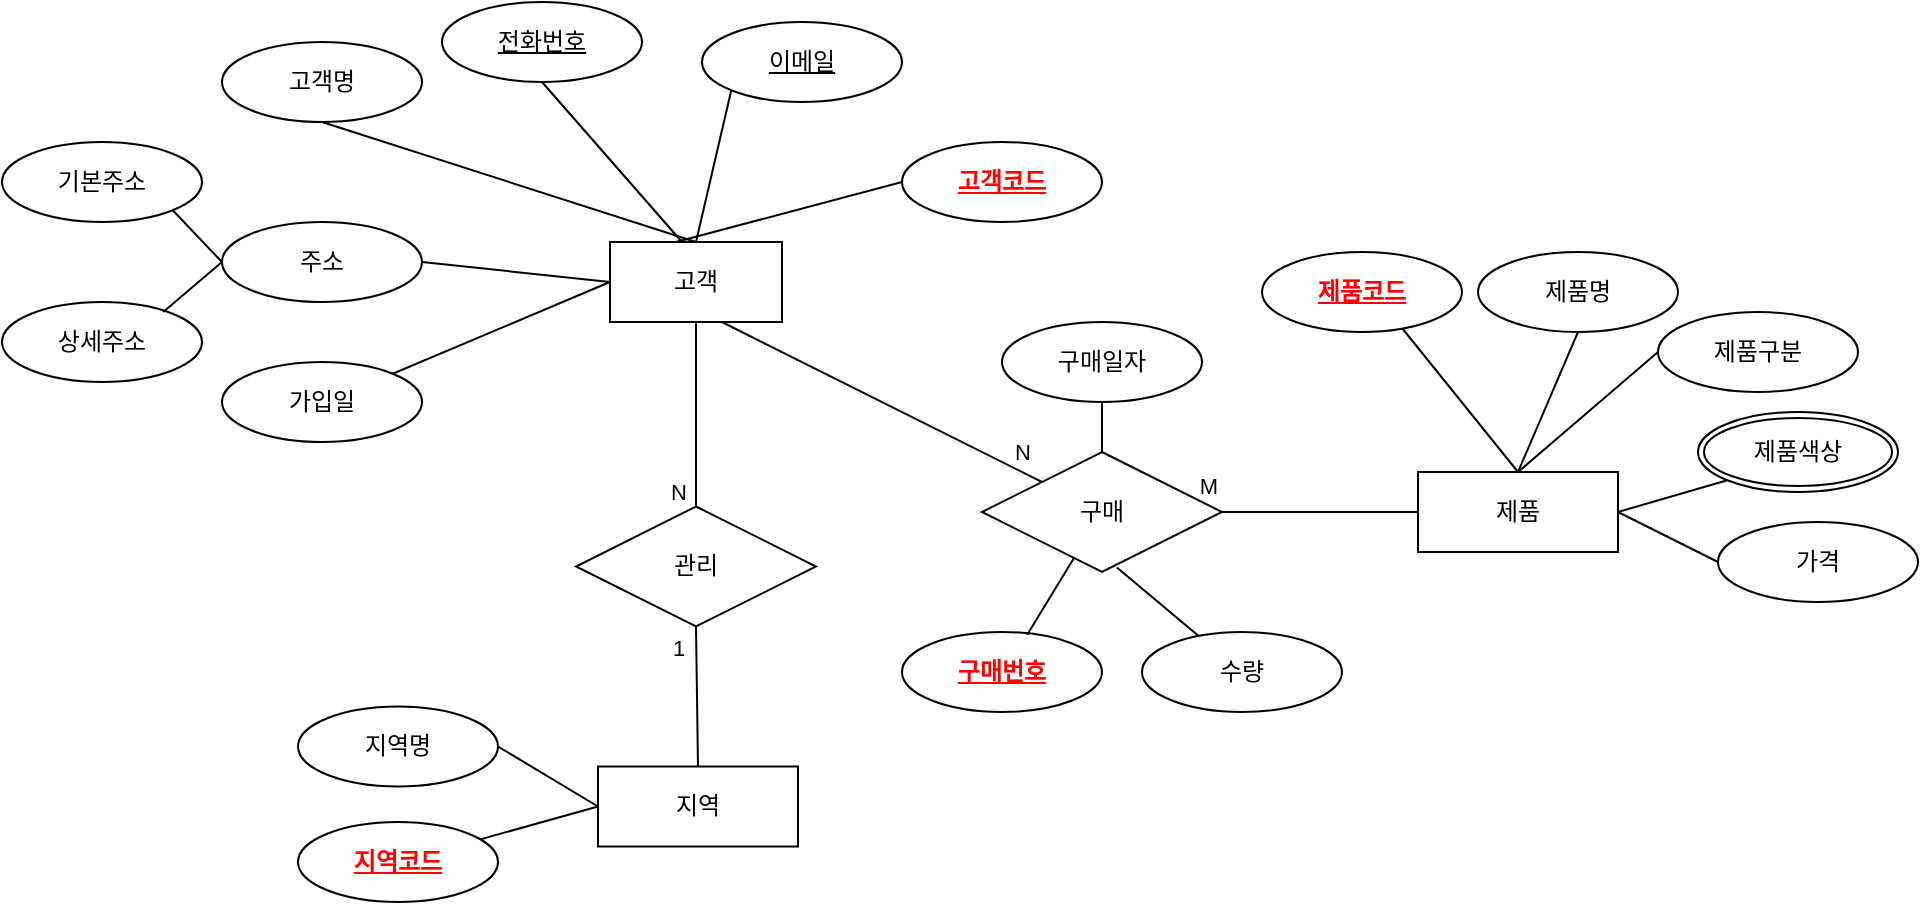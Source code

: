 <mxfile version="24.3.1" type="github" pages="2">
  <diagram name="페이지-1" id="GFS9mQSJCfrbpxKKKmGG">
    <mxGraphModel dx="1434" dy="746" grid="1" gridSize="10" guides="1" tooltips="1" connect="1" arrows="1" fold="1" page="1" pageScale="1" pageWidth="827" pageHeight="1169" math="0" shadow="0">
      <root>
        <mxCell id="0" />
        <mxCell id="1" parent="0" />
        <mxCell id="SVd9iPJFW6OR3zD0qHVr-1" value="고객" style="whiteSpace=wrap;html=1;align=center;" parent="1" vertex="1">
          <mxGeometry x="374" y="320" width="86" height="40" as="geometry" />
        </mxCell>
        <mxCell id="SVd9iPJFW6OR3zD0qHVr-2" value="고객명" style="ellipse;whiteSpace=wrap;html=1;align=center;" parent="1" vertex="1">
          <mxGeometry x="180" y="220" width="100" height="40" as="geometry" />
        </mxCell>
        <mxCell id="SVd9iPJFW6OR3zD0qHVr-3" value="" style="endArrow=none;html=1;rounded=0;entryX=0.5;entryY=0;entryDx=0;entryDy=0;exitX=0.5;exitY=1;exitDx=0;exitDy=0;" parent="1" source="SVd9iPJFW6OR3zD0qHVr-2" target="SVd9iPJFW6OR3zD0qHVr-1" edge="1">
          <mxGeometry relative="1" as="geometry">
            <mxPoint x="330" y="380" as="sourcePoint" />
            <mxPoint x="490" y="380" as="targetPoint" />
          </mxGeometry>
        </mxCell>
        <mxCell id="SVd9iPJFW6OR3zD0qHVr-4" value="전화번호" style="ellipse;whiteSpace=wrap;html=1;align=center;fontStyle=4;" parent="1" vertex="1">
          <mxGeometry x="290" y="200" width="100" height="40" as="geometry" />
        </mxCell>
        <mxCell id="SVd9iPJFW6OR3zD0qHVr-5" value="" style="endArrow=none;html=1;rounded=0;exitX=0.5;exitY=1;exitDx=0;exitDy=0;" parent="1" source="SVd9iPJFW6OR3zD0qHVr-4" edge="1">
          <mxGeometry relative="1" as="geometry">
            <mxPoint x="410" y="260" as="sourcePoint" />
            <mxPoint x="410" y="320" as="targetPoint" />
          </mxGeometry>
        </mxCell>
        <mxCell id="SVd9iPJFW6OR3zD0qHVr-6" value="이메일" style="ellipse;whiteSpace=wrap;html=1;align=center;fontStyle=4;" parent="1" vertex="1">
          <mxGeometry x="420" y="210" width="100" height="40" as="geometry" />
        </mxCell>
        <mxCell id="SVd9iPJFW6OR3zD0qHVr-7" value="" style="endArrow=none;html=1;rounded=0;exitX=0;exitY=1;exitDx=0;exitDy=0;entryX=0.5;entryY=0;entryDx=0;entryDy=0;" parent="1" source="SVd9iPJFW6OR3zD0qHVr-6" target="SVd9iPJFW6OR3zD0qHVr-1" edge="1">
          <mxGeometry relative="1" as="geometry">
            <mxPoint x="430" y="260" as="sourcePoint" />
            <mxPoint x="420" y="330" as="targetPoint" />
          </mxGeometry>
        </mxCell>
        <mxCell id="SVd9iPJFW6OR3zD0qHVr-8" value="고객코드" style="ellipse;whiteSpace=wrap;html=1;align=center;fontStyle=5;fontColor=#FF0000;" parent="1" vertex="1">
          <mxGeometry x="520" y="270" width="100" height="40" as="geometry" />
        </mxCell>
        <mxCell id="SVd9iPJFW6OR3zD0qHVr-9" value="" style="endArrow=none;html=1;rounded=0;exitX=0;exitY=0.5;exitDx=0;exitDy=0;" parent="1" source="SVd9iPJFW6OR3zD0qHVr-8" edge="1">
          <mxGeometry relative="1" as="geometry">
            <mxPoint x="495" y="294" as="sourcePoint" />
            <mxPoint x="407" y="320" as="targetPoint" />
          </mxGeometry>
        </mxCell>
        <mxCell id="SVd9iPJFW6OR3zD0qHVr-12" value="주소" style="ellipse;whiteSpace=wrap;html=1;align=center;" parent="1" vertex="1">
          <mxGeometry x="180" y="310" width="100" height="40" as="geometry" />
        </mxCell>
        <mxCell id="SVd9iPJFW6OR3zD0qHVr-13" value="" style="endArrow=none;html=1;rounded=0;exitX=1;exitY=0.5;exitDx=0;exitDy=0;entryX=0;entryY=0.5;entryDx=0;entryDy=0;" parent="1" source="SVd9iPJFW6OR3zD0qHVr-12" target="SVd9iPJFW6OR3zD0qHVr-1" edge="1">
          <mxGeometry relative="1" as="geometry">
            <mxPoint x="330" y="390" as="sourcePoint" />
            <mxPoint x="360" y="340" as="targetPoint" />
          </mxGeometry>
        </mxCell>
        <mxCell id="SVd9iPJFW6OR3zD0qHVr-14" value="기본주소" style="ellipse;whiteSpace=wrap;html=1;align=center;" parent="1" vertex="1">
          <mxGeometry x="70" y="270" width="100" height="40" as="geometry" />
        </mxCell>
        <mxCell id="SVd9iPJFW6OR3zD0qHVr-15" value="상세주소" style="ellipse;whiteSpace=wrap;html=1;align=center;" parent="1" vertex="1">
          <mxGeometry x="70" y="350" width="100" height="40" as="geometry" />
        </mxCell>
        <mxCell id="SVd9iPJFW6OR3zD0qHVr-16" value="" style="endArrow=none;html=1;rounded=0;exitX=1;exitY=1;exitDx=0;exitDy=0;entryX=0;entryY=0.5;entryDx=0;entryDy=0;" parent="1" source="SVd9iPJFW6OR3zD0qHVr-14" target="SVd9iPJFW6OR3zD0qHVr-12" edge="1">
          <mxGeometry relative="1" as="geometry">
            <mxPoint x="160" y="310" as="sourcePoint" />
            <mxPoint x="320" y="310" as="targetPoint" />
          </mxGeometry>
        </mxCell>
        <mxCell id="SVd9iPJFW6OR3zD0qHVr-17" value="" style="endArrow=none;html=1;rounded=0;exitX=0.806;exitY=0.125;exitDx=0;exitDy=0;exitPerimeter=0;" parent="1" source="SVd9iPJFW6OR3zD0qHVr-15" edge="1">
          <mxGeometry relative="1" as="geometry">
            <mxPoint x="165" y="314" as="sourcePoint" />
            <mxPoint x="180" y="330" as="targetPoint" />
          </mxGeometry>
        </mxCell>
        <mxCell id="SVd9iPJFW6OR3zD0qHVr-18" value="가입일" style="ellipse;whiteSpace=wrap;html=1;align=center;" parent="1" vertex="1">
          <mxGeometry x="180" y="380" width="100" height="40" as="geometry" />
        </mxCell>
        <mxCell id="SVd9iPJFW6OR3zD0qHVr-19" value="" style="endArrow=none;html=1;rounded=0;exitX=1;exitY=0;exitDx=0;exitDy=0;entryX=0;entryY=0.5;entryDx=0;entryDy=0;" parent="1" source="SVd9iPJFW6OR3zD0qHVr-18" target="SVd9iPJFW6OR3zD0qHVr-1" edge="1">
          <mxGeometry relative="1" as="geometry">
            <mxPoint x="290" y="340" as="sourcePoint" />
            <mxPoint x="374" y="350" as="targetPoint" />
          </mxGeometry>
        </mxCell>
        <mxCell id="SVd9iPJFW6OR3zD0qHVr-22" value="지역" style="whiteSpace=wrap;html=1;align=center;" parent="1" vertex="1">
          <mxGeometry x="368" y="582.25" width="100" height="40" as="geometry" />
        </mxCell>
        <mxCell id="SVd9iPJFW6OR3zD0qHVr-23" value="지역명" style="ellipse;whiteSpace=wrap;html=1;align=center;" parent="1" vertex="1">
          <mxGeometry x="218" y="552.25" width="100" height="40" as="geometry" />
        </mxCell>
        <mxCell id="SVd9iPJFW6OR3zD0qHVr-24" value="" style="endArrow=none;html=1;rounded=0;exitX=1;exitY=0.5;exitDx=0;exitDy=0;entryX=0;entryY=0.5;entryDx=0;entryDy=0;" parent="1" source="SVd9iPJFW6OR3zD0qHVr-23" target="SVd9iPJFW6OR3zD0qHVr-22" edge="1">
          <mxGeometry relative="1" as="geometry">
            <mxPoint x="348" y="600.85" as="sourcePoint" />
            <mxPoint x="393" y="531.85" as="targetPoint" />
          </mxGeometry>
        </mxCell>
        <mxCell id="SVd9iPJFW6OR3zD0qHVr-26" value="" style="endArrow=none;html=1;rounded=0;entryX=0;entryY=0.5;entryDx=0;entryDy=0;" parent="1" source="EoVFp7go444ixFqP1dIM-1" target="SVd9iPJFW6OR3zD0qHVr-22" edge="1">
          <mxGeometry relative="1" as="geometry">
            <mxPoint x="317.4" y="622.65" as="sourcePoint" />
            <mxPoint x="368" y="652.25" as="targetPoint" />
          </mxGeometry>
        </mxCell>
        <mxCell id="SVd9iPJFW6OR3zD0qHVr-27" value="제품" style="whiteSpace=wrap;html=1;align=center;" parent="1" vertex="1">
          <mxGeometry x="778" y="435" width="100" height="40" as="geometry" />
        </mxCell>
        <mxCell id="SVd9iPJFW6OR3zD0qHVr-29" value="" style="endArrow=none;html=1;rounded=0;exitX=0.7;exitY=0.95;exitDx=0;exitDy=0;exitPerimeter=0;" parent="1" source="EoVFp7go444ixFqP1dIM-2" edge="1">
          <mxGeometry relative="1" as="geometry">
            <mxPoint x="783.355" y="369.142" as="sourcePoint" />
            <mxPoint x="828" y="435" as="targetPoint" />
          </mxGeometry>
        </mxCell>
        <mxCell id="SVd9iPJFW6OR3zD0qHVr-30" value="제품명" style="ellipse;whiteSpace=wrap;html=1;align=center;" parent="1" vertex="1">
          <mxGeometry x="808" y="325" width="100" height="40" as="geometry" />
        </mxCell>
        <mxCell id="SVd9iPJFW6OR3zD0qHVr-31" value="" style="endArrow=none;html=1;rounded=0;exitX=0.5;exitY=1;exitDx=0;exitDy=0;entryX=0.5;entryY=0;entryDx=0;entryDy=0;" parent="1" source="SVd9iPJFW6OR3zD0qHVr-30" target="SVd9iPJFW6OR3zD0qHVr-27" edge="1">
          <mxGeometry relative="1" as="geometry">
            <mxPoint x="788" y="495" as="sourcePoint" />
            <mxPoint x="838" y="515" as="targetPoint" />
          </mxGeometry>
        </mxCell>
        <mxCell id="SVd9iPJFW6OR3zD0qHVr-32" value="제품구분" style="ellipse;whiteSpace=wrap;html=1;align=center;" parent="1" vertex="1">
          <mxGeometry x="898" y="355" width="100" height="40" as="geometry" />
        </mxCell>
        <mxCell id="SVd9iPJFW6OR3zD0qHVr-33" value="제품색상" style="ellipse;shape=doubleEllipse;margin=3;whiteSpace=wrap;html=1;align=center;" parent="1" vertex="1">
          <mxGeometry x="918" y="405" width="100" height="40" as="geometry" />
        </mxCell>
        <mxCell id="SVd9iPJFW6OR3zD0qHVr-34" value="가격" style="ellipse;whiteSpace=wrap;html=1;align=center;" parent="1" vertex="1">
          <mxGeometry x="928" y="460" width="100" height="40" as="geometry" />
        </mxCell>
        <mxCell id="SVd9iPJFW6OR3zD0qHVr-35" value="" style="endArrow=none;html=1;rounded=0;exitX=0;exitY=0.5;exitDx=0;exitDy=0;" parent="1" source="SVd9iPJFW6OR3zD0qHVr-32" edge="1">
          <mxGeometry relative="1" as="geometry">
            <mxPoint x="872.7" y="362.6" as="sourcePoint" />
            <mxPoint x="828" y="435" as="targetPoint" />
          </mxGeometry>
        </mxCell>
        <mxCell id="SVd9iPJFW6OR3zD0qHVr-36" value="" style="endArrow=none;html=1;rounded=0;exitX=0;exitY=1;exitDx=0;exitDy=0;entryX=1;entryY=0.5;entryDx=0;entryDy=0;" parent="1" source="SVd9iPJFW6OR3zD0qHVr-33" target="SVd9iPJFW6OR3zD0qHVr-27" edge="1">
          <mxGeometry relative="1" as="geometry">
            <mxPoint x="952.6" y="421" as="sourcePoint" />
            <mxPoint x="887.6" y="489" as="targetPoint" />
          </mxGeometry>
        </mxCell>
        <mxCell id="SVd9iPJFW6OR3zD0qHVr-37" value="" style="endArrow=none;html=1;rounded=0;exitX=0;exitY=0.5;exitDx=0;exitDy=0;entryX=1;entryY=0.5;entryDx=0;entryDy=0;" parent="1" source="SVd9iPJFW6OR3zD0qHVr-34" target="SVd9iPJFW6OR3zD0qHVr-27" edge="1">
          <mxGeometry relative="1" as="geometry">
            <mxPoint x="933" y="451.9" as="sourcePoint" />
            <mxPoint x="888" y="477.9" as="targetPoint" />
          </mxGeometry>
        </mxCell>
        <mxCell id="SVd9iPJFW6OR3zD0qHVr-43" value="관리" style="shape=rhombus;perimeter=rhombusPerimeter;whiteSpace=wrap;html=1;align=center;" parent="1" vertex="1">
          <mxGeometry x="357" y="452.25" width="120" height="60" as="geometry" />
        </mxCell>
        <mxCell id="SVd9iPJFW6OR3zD0qHVr-45" value="" style="endArrow=none;html=1;rounded=0;entryX=0.651;entryY=1;entryDx=0;entryDy=0;entryPerimeter=0;" parent="1" source="SVd9iPJFW6OR3zD0qHVr-51" target="SVd9iPJFW6OR3zD0qHVr-1" edge="1">
          <mxGeometry relative="1" as="geometry">
            <mxPoint x="494.2" y="420" as="sourcePoint" />
            <mxPoint x="465" y="361" as="targetPoint" />
          </mxGeometry>
        </mxCell>
        <mxCell id="SVd9iPJFW6OR3zD0qHVr-72" value="N" style="edgeLabel;html=1;align=center;verticalAlign=middle;resizable=0;points=[];" parent="SVd9iPJFW6OR3zD0qHVr-45" vertex="1" connectable="0">
          <mxGeometry x="-0.652" y="-1" relative="1" as="geometry">
            <mxPoint x="17" as="offset" />
          </mxGeometry>
        </mxCell>
        <mxCell id="SVd9iPJFW6OR3zD0qHVr-46" value="" style="endArrow=none;html=1;rounded=0;exitX=0.5;exitY=0;exitDx=0;exitDy=0;entryX=0.5;entryY=1;entryDx=0;entryDy=0;" parent="1" source="SVd9iPJFW6OR3zD0qHVr-43" target="SVd9iPJFW6OR3zD0qHVr-1" edge="1">
          <mxGeometry relative="1" as="geometry">
            <mxPoint x="364.61" y="444.3" as="sourcePoint" />
            <mxPoint x="419.61" y="375.3" as="targetPoint" />
          </mxGeometry>
        </mxCell>
        <mxCell id="SVd9iPJFW6OR3zD0qHVr-50" value="N" style="edgeLabel;html=1;align=center;verticalAlign=middle;resizable=0;points=[];" parent="SVd9iPJFW6OR3zD0qHVr-46" vertex="1" connectable="0">
          <mxGeometry x="-0.593" y="2" relative="1" as="geometry">
            <mxPoint x="-7" y="11" as="offset" />
          </mxGeometry>
        </mxCell>
        <mxCell id="SVd9iPJFW6OR3zD0qHVr-47" value="" style="endArrow=none;html=1;rounded=0;exitX=0.5;exitY=0;exitDx=0;exitDy=0;entryX=0.5;entryY=1;entryDx=0;entryDy=0;" parent="1" source="SVd9iPJFW6OR3zD0qHVr-22" target="SVd9iPJFW6OR3zD0qHVr-43" edge="1">
          <mxGeometry relative="1" as="geometry">
            <mxPoint x="421.5" y="642.25" as="sourcePoint" />
            <mxPoint x="414.5" y="512.25" as="targetPoint" />
          </mxGeometry>
        </mxCell>
        <mxCell id="SVd9iPJFW6OR3zD0qHVr-49" value="1" style="edgeLabel;html=1;align=center;verticalAlign=middle;resizable=0;points=[];" parent="SVd9iPJFW6OR3zD0qHVr-47" vertex="1" connectable="0">
          <mxGeometry x="0.086" relative="1" as="geometry">
            <mxPoint x="-10" y="-22" as="offset" />
          </mxGeometry>
        </mxCell>
        <mxCell id="SVd9iPJFW6OR3zD0qHVr-51" value="구매" style="shape=rhombus;perimeter=rhombusPerimeter;whiteSpace=wrap;html=1;align=center;" parent="1" vertex="1">
          <mxGeometry x="560" y="425" width="120" height="60" as="geometry" />
        </mxCell>
        <mxCell id="SVd9iPJFW6OR3zD0qHVr-52" value="구매번호" style="ellipse;whiteSpace=wrap;html=1;align=center;fontStyle=5;fontColor=#FF0000;" parent="1" vertex="1">
          <mxGeometry x="520" y="515" width="100" height="40" as="geometry" />
        </mxCell>
        <mxCell id="SVd9iPJFW6OR3zD0qHVr-53" value="수량" style="ellipse;whiteSpace=wrap;html=1;align=center;" parent="1" vertex="1">
          <mxGeometry x="640" y="515" width="100" height="40" as="geometry" />
        </mxCell>
        <mxCell id="SVd9iPJFW6OR3zD0qHVr-54" value="구매일자" style="ellipse;whiteSpace=wrap;html=1;align=center;" parent="1" vertex="1">
          <mxGeometry x="570" y="360" width="100" height="40" as="geometry" />
        </mxCell>
        <mxCell id="SVd9iPJFW6OR3zD0qHVr-55" value="" style="endArrow=none;html=1;rounded=0;exitX=0.5;exitY=1;exitDx=0;exitDy=0;entryX=0.5;entryY=0;entryDx=0;entryDy=0;" parent="1" source="SVd9iPJFW6OR3zD0qHVr-54" target="SVd9iPJFW6OR3zD0qHVr-51" edge="1">
          <mxGeometry relative="1" as="geometry">
            <mxPoint x="605.2" y="399.8" as="sourcePoint" />
            <mxPoint x="640.2" y="463.8" as="targetPoint" />
          </mxGeometry>
        </mxCell>
        <mxCell id="SVd9iPJFW6OR3zD0qHVr-56" value="" style="endArrow=none;html=1;rounded=0;entryX=0.626;entryY=0.035;entryDx=0;entryDy=0;entryPerimeter=0;" parent="1" source="SVd9iPJFW6OR3zD0qHVr-51" target="SVd9iPJFW6OR3zD0qHVr-52" edge="1">
          <mxGeometry relative="1" as="geometry">
            <mxPoint x="620" y="490" as="sourcePoint" />
            <mxPoint x="620" y="515" as="targetPoint" />
          </mxGeometry>
        </mxCell>
        <mxCell id="SVd9iPJFW6OR3zD0qHVr-57" value="" style="endArrow=none;html=1;rounded=0;exitX=0.562;exitY=0.963;exitDx=0;exitDy=0;exitPerimeter=0;" parent="1" source="SVd9iPJFW6OR3zD0qHVr-51" target="SVd9iPJFW6OR3zD0qHVr-53" edge="1">
          <mxGeometry relative="1" as="geometry">
            <mxPoint x="654.2" y="480.42" as="sourcePoint" />
            <mxPoint x="630.2" y="519.42" as="targetPoint" />
          </mxGeometry>
        </mxCell>
        <mxCell id="SVd9iPJFW6OR3zD0qHVr-58" value="" style="endArrow=none;html=1;rounded=0;entryX=1;entryY=0.5;entryDx=0;entryDy=0;exitX=0;exitY=0.5;exitDx=0;exitDy=0;" parent="1" source="SVd9iPJFW6OR3zD0qHVr-27" target="SVd9iPJFW6OR3zD0qHVr-51" edge="1">
          <mxGeometry relative="1" as="geometry">
            <mxPoint x="800" y="490" as="sourcePoint" />
            <mxPoint x="640" y="410" as="targetPoint" />
          </mxGeometry>
        </mxCell>
        <mxCell id="SVd9iPJFW6OR3zD0qHVr-73" value="M" style="edgeLabel;html=1;align=center;verticalAlign=middle;resizable=0;points=[];" parent="SVd9iPJFW6OR3zD0qHVr-58" vertex="1" connectable="0">
          <mxGeometry x="0.328" y="-3" relative="1" as="geometry">
            <mxPoint x="-40" y="-10" as="offset" />
          </mxGeometry>
        </mxCell>
        <mxCell id="EoVFp7go444ixFqP1dIM-1" value="지역코드" style="ellipse;whiteSpace=wrap;html=1;align=center;fontStyle=5;fontColor=#FF0000;" parent="1" vertex="1">
          <mxGeometry x="218" y="610" width="100" height="40" as="geometry" />
        </mxCell>
        <mxCell id="EoVFp7go444ixFqP1dIM-2" value="제품코드" style="ellipse;whiteSpace=wrap;html=1;align=center;fontStyle=5;fontColor=#FF0000;" parent="1" vertex="1">
          <mxGeometry x="700" y="325" width="100" height="40" as="geometry" />
        </mxCell>
      </root>
    </mxGraphModel>
  </diagram>
  <diagram id="VVjoLaZeGbmbAVzU6Nkt" name="페이지-2">
    <mxGraphModel dx="1434" dy="746" grid="1" gridSize="10" guides="1" tooltips="1" connect="1" arrows="1" fold="1" page="1" pageScale="1" pageWidth="827" pageHeight="1169" math="0" shadow="0">
      <root>
        <mxCell id="0" />
        <mxCell id="1" parent="0" />
        <mxCell id="RFwf83xp5TB9Rd4XP_ce-5" value="고객" style="shape=table;startSize=30;container=1;collapsible=1;childLayout=tableLayout;fixedRows=1;rowLines=0;fontStyle=1;align=center;resizeLast=1;html=1;" parent="1" vertex="1">
          <mxGeometry x="40" y="130" width="180" height="270" as="geometry" />
        </mxCell>
        <mxCell id="RFwf83xp5TB9Rd4XP_ce-6" value="" style="shape=tableRow;horizontal=0;startSize=0;swimlaneHead=0;swimlaneBody=0;fillColor=none;collapsible=0;dropTarget=0;points=[[0,0.5],[1,0.5]];portConstraint=eastwest;top=0;left=0;right=0;bottom=1;" parent="RFwf83xp5TB9Rd4XP_ce-5" vertex="1">
          <mxGeometry y="30" width="180" height="30" as="geometry" />
        </mxCell>
        <mxCell id="RFwf83xp5TB9Rd4XP_ce-7" value="PK" style="shape=partialRectangle;connectable=0;fillColor=none;top=0;left=0;bottom=0;right=0;fontStyle=1;overflow=hidden;whiteSpace=wrap;html=1;" parent="RFwf83xp5TB9Rd4XP_ce-6" vertex="1">
          <mxGeometry width="30" height="30" as="geometry">
            <mxRectangle width="30" height="30" as="alternateBounds" />
          </mxGeometry>
        </mxCell>
        <mxCell id="RFwf83xp5TB9Rd4XP_ce-8" value="고객코드" style="shape=partialRectangle;connectable=0;fillColor=none;top=0;left=0;bottom=0;right=0;align=left;spacingLeft=6;fontStyle=5;overflow=hidden;whiteSpace=wrap;html=1;" parent="RFwf83xp5TB9Rd4XP_ce-6" vertex="1">
          <mxGeometry x="30" width="150" height="30" as="geometry">
            <mxRectangle width="150" height="30" as="alternateBounds" />
          </mxGeometry>
        </mxCell>
        <mxCell id="RFwf83xp5TB9Rd4XP_ce-9" value="" style="shape=tableRow;horizontal=0;startSize=0;swimlaneHead=0;swimlaneBody=0;fillColor=none;collapsible=0;dropTarget=0;points=[[0,0.5],[1,0.5]];portConstraint=eastwest;top=0;left=0;right=0;bottom=0;" parent="RFwf83xp5TB9Rd4XP_ce-5" vertex="1">
          <mxGeometry y="60" width="180" height="30" as="geometry" />
        </mxCell>
        <mxCell id="RFwf83xp5TB9Rd4XP_ce-10" value="" style="shape=partialRectangle;connectable=0;fillColor=none;top=0;left=0;bottom=0;right=0;editable=1;overflow=hidden;whiteSpace=wrap;html=1;" parent="RFwf83xp5TB9Rd4XP_ce-9" vertex="1">
          <mxGeometry width="30" height="30" as="geometry">
            <mxRectangle width="30" height="30" as="alternateBounds" />
          </mxGeometry>
        </mxCell>
        <mxCell id="RFwf83xp5TB9Rd4XP_ce-11" value="고객이름" style="shape=partialRectangle;connectable=0;fillColor=none;top=0;left=0;bottom=0;right=0;align=left;spacingLeft=6;overflow=hidden;whiteSpace=wrap;html=1;" parent="RFwf83xp5TB9Rd4XP_ce-9" vertex="1">
          <mxGeometry x="30" width="150" height="30" as="geometry">
            <mxRectangle width="150" height="30" as="alternateBounds" />
          </mxGeometry>
        </mxCell>
        <mxCell id="RFwf83xp5TB9Rd4XP_ce-12" value="" style="shape=tableRow;horizontal=0;startSize=0;swimlaneHead=0;swimlaneBody=0;fillColor=none;collapsible=0;dropTarget=0;points=[[0,0.5],[1,0.5]];portConstraint=eastwest;top=0;left=0;right=0;bottom=0;" parent="RFwf83xp5TB9Rd4XP_ce-5" vertex="1">
          <mxGeometry y="90" width="180" height="30" as="geometry" />
        </mxCell>
        <mxCell id="RFwf83xp5TB9Rd4XP_ce-13" value="" style="shape=partialRectangle;connectable=0;fillColor=none;top=0;left=0;bottom=0;right=0;editable=1;overflow=hidden;whiteSpace=wrap;html=1;" parent="RFwf83xp5TB9Rd4XP_ce-12" vertex="1">
          <mxGeometry width="30" height="30" as="geometry">
            <mxRectangle width="30" height="30" as="alternateBounds" />
          </mxGeometry>
        </mxCell>
        <mxCell id="RFwf83xp5TB9Rd4XP_ce-14" value="전화번호" style="shape=partialRectangle;connectable=0;fillColor=none;top=0;left=0;bottom=0;right=0;align=left;spacingLeft=6;overflow=hidden;whiteSpace=wrap;html=1;" parent="RFwf83xp5TB9Rd4XP_ce-12" vertex="1">
          <mxGeometry x="30" width="150" height="30" as="geometry">
            <mxRectangle width="150" height="30" as="alternateBounds" />
          </mxGeometry>
        </mxCell>
        <mxCell id="RFwf83xp5TB9Rd4XP_ce-15" value="" style="shape=tableRow;horizontal=0;startSize=0;swimlaneHead=0;swimlaneBody=0;fillColor=none;collapsible=0;dropTarget=0;points=[[0,0.5],[1,0.5]];portConstraint=eastwest;top=0;left=0;right=0;bottom=0;" parent="RFwf83xp5TB9Rd4XP_ce-5" vertex="1">
          <mxGeometry y="120" width="180" height="30" as="geometry" />
        </mxCell>
        <mxCell id="RFwf83xp5TB9Rd4XP_ce-16" value="" style="shape=partialRectangle;connectable=0;fillColor=none;top=0;left=0;bottom=0;right=0;editable=1;overflow=hidden;whiteSpace=wrap;html=1;" parent="RFwf83xp5TB9Rd4XP_ce-15" vertex="1">
          <mxGeometry width="30" height="30" as="geometry">
            <mxRectangle width="30" height="30" as="alternateBounds" />
          </mxGeometry>
        </mxCell>
        <mxCell id="RFwf83xp5TB9Rd4XP_ce-17" value="이메일" style="shape=partialRectangle;connectable=0;fillColor=none;top=0;left=0;bottom=0;right=0;align=left;spacingLeft=6;overflow=hidden;whiteSpace=wrap;html=1;" parent="RFwf83xp5TB9Rd4XP_ce-15" vertex="1">
          <mxGeometry x="30" width="150" height="30" as="geometry">
            <mxRectangle width="150" height="30" as="alternateBounds" />
          </mxGeometry>
        </mxCell>
        <mxCell id="RFwf83xp5TB9Rd4XP_ce-18" value="" style="shape=tableRow;horizontal=0;startSize=0;swimlaneHead=0;swimlaneBody=0;fillColor=none;collapsible=0;dropTarget=0;points=[[0,0.5],[1,0.5]];portConstraint=eastwest;top=0;left=0;right=0;bottom=0;" parent="RFwf83xp5TB9Rd4XP_ce-5" vertex="1">
          <mxGeometry y="150" width="180" height="30" as="geometry" />
        </mxCell>
        <mxCell id="RFwf83xp5TB9Rd4XP_ce-19" value="" style="shape=partialRectangle;connectable=0;fillColor=none;top=0;left=0;bottom=0;right=0;editable=1;overflow=hidden;whiteSpace=wrap;html=1;" parent="RFwf83xp5TB9Rd4XP_ce-18" vertex="1">
          <mxGeometry width="30" height="30" as="geometry">
            <mxRectangle width="30" height="30" as="alternateBounds" />
          </mxGeometry>
        </mxCell>
        <mxCell id="RFwf83xp5TB9Rd4XP_ce-20" value="기본주소" style="shape=partialRectangle;connectable=0;fillColor=none;top=0;left=0;bottom=0;right=0;align=left;spacingLeft=6;overflow=hidden;whiteSpace=wrap;html=1;" parent="RFwf83xp5TB9Rd4XP_ce-18" vertex="1">
          <mxGeometry x="30" width="150" height="30" as="geometry">
            <mxRectangle width="150" height="30" as="alternateBounds" />
          </mxGeometry>
        </mxCell>
        <mxCell id="RFwf83xp5TB9Rd4XP_ce-21" value="" style="shape=tableRow;horizontal=0;startSize=0;swimlaneHead=0;swimlaneBody=0;fillColor=none;collapsible=0;dropTarget=0;points=[[0,0.5],[1,0.5]];portConstraint=eastwest;top=0;left=0;right=0;bottom=0;" parent="RFwf83xp5TB9Rd4XP_ce-5" vertex="1">
          <mxGeometry y="180" width="180" height="30" as="geometry" />
        </mxCell>
        <mxCell id="RFwf83xp5TB9Rd4XP_ce-22" value="" style="shape=partialRectangle;connectable=0;fillColor=none;top=0;left=0;bottom=0;right=0;editable=1;overflow=hidden;whiteSpace=wrap;html=1;" parent="RFwf83xp5TB9Rd4XP_ce-21" vertex="1">
          <mxGeometry width="30" height="30" as="geometry">
            <mxRectangle width="30" height="30" as="alternateBounds" />
          </mxGeometry>
        </mxCell>
        <mxCell id="RFwf83xp5TB9Rd4XP_ce-23" value="상세주소" style="shape=partialRectangle;connectable=0;fillColor=none;top=0;left=0;bottom=0;right=0;align=left;spacingLeft=6;overflow=hidden;whiteSpace=wrap;html=1;" parent="RFwf83xp5TB9Rd4XP_ce-21" vertex="1">
          <mxGeometry x="30" width="150" height="30" as="geometry">
            <mxRectangle width="150" height="30" as="alternateBounds" />
          </mxGeometry>
        </mxCell>
        <mxCell id="RFwf83xp5TB9Rd4XP_ce-24" value="" style="shape=tableRow;horizontal=0;startSize=0;swimlaneHead=0;swimlaneBody=0;fillColor=none;collapsible=0;dropTarget=0;points=[[0,0.5],[1,0.5]];portConstraint=eastwest;top=0;left=0;right=0;bottom=0;" parent="RFwf83xp5TB9Rd4XP_ce-5" vertex="1">
          <mxGeometry y="210" width="180" height="30" as="geometry" />
        </mxCell>
        <mxCell id="RFwf83xp5TB9Rd4XP_ce-25" value="" style="shape=partialRectangle;connectable=0;fillColor=none;top=0;left=0;bottom=0;right=0;editable=1;overflow=hidden;whiteSpace=wrap;html=1;" parent="RFwf83xp5TB9Rd4XP_ce-24" vertex="1">
          <mxGeometry width="30" height="30" as="geometry">
            <mxRectangle width="30" height="30" as="alternateBounds" />
          </mxGeometry>
        </mxCell>
        <mxCell id="RFwf83xp5TB9Rd4XP_ce-26" value="가입일" style="shape=partialRectangle;connectable=0;fillColor=none;top=0;left=0;bottom=0;right=0;align=left;spacingLeft=6;overflow=hidden;whiteSpace=wrap;html=1;" parent="RFwf83xp5TB9Rd4XP_ce-24" vertex="1">
          <mxGeometry x="30" width="150" height="30" as="geometry">
            <mxRectangle width="150" height="30" as="alternateBounds" />
          </mxGeometry>
        </mxCell>
        <mxCell id="RFwf83xp5TB9Rd4XP_ce-27" value="" style="shape=tableRow;horizontal=0;startSize=0;swimlaneHead=0;swimlaneBody=0;fillColor=none;collapsible=0;dropTarget=0;points=[[0,0.5],[1,0.5]];portConstraint=eastwest;top=0;left=0;right=0;bottom=0;" parent="RFwf83xp5TB9Rd4XP_ce-5" vertex="1">
          <mxGeometry y="240" width="180" height="30" as="geometry" />
        </mxCell>
        <mxCell id="RFwf83xp5TB9Rd4XP_ce-28" value="FK" style="shape=partialRectangle;connectable=0;fillColor=none;top=0;left=0;bottom=0;right=0;editable=1;overflow=hidden;whiteSpace=wrap;html=1;" parent="RFwf83xp5TB9Rd4XP_ce-27" vertex="1">
          <mxGeometry width="30" height="30" as="geometry">
            <mxRectangle width="30" height="30" as="alternateBounds" />
          </mxGeometry>
        </mxCell>
        <mxCell id="RFwf83xp5TB9Rd4XP_ce-29" value="지역코드" style="shape=partialRectangle;connectable=0;fillColor=none;top=0;left=0;bottom=0;right=0;align=left;spacingLeft=6;overflow=hidden;whiteSpace=wrap;html=1;" parent="RFwf83xp5TB9Rd4XP_ce-27" vertex="1">
          <mxGeometry x="30" width="150" height="30" as="geometry">
            <mxRectangle width="150" height="30" as="alternateBounds" />
          </mxGeometry>
        </mxCell>
        <mxCell id="RFwf83xp5TB9Rd4XP_ce-30" value="구매" style="shape=table;startSize=30;container=1;collapsible=1;childLayout=tableLayout;fixedRows=1;rowLines=0;fontStyle=1;align=center;resizeLast=1;html=1;" parent="1" vertex="1">
          <mxGeometry x="330" y="130" width="180" height="180" as="geometry" />
        </mxCell>
        <mxCell id="RFwf83xp5TB9Rd4XP_ce-31" value="" style="shape=tableRow;horizontal=0;startSize=0;swimlaneHead=0;swimlaneBody=0;fillColor=none;collapsible=0;dropTarget=0;points=[[0,0.5],[1,0.5]];portConstraint=eastwest;top=0;left=0;right=0;bottom=1;" parent="RFwf83xp5TB9Rd4XP_ce-30" vertex="1">
          <mxGeometry y="30" width="180" height="30" as="geometry" />
        </mxCell>
        <mxCell id="RFwf83xp5TB9Rd4XP_ce-32" value="PK" style="shape=partialRectangle;connectable=0;fillColor=none;top=0;left=0;bottom=0;right=0;fontStyle=1;overflow=hidden;whiteSpace=wrap;html=1;" parent="RFwf83xp5TB9Rd4XP_ce-31" vertex="1">
          <mxGeometry width="30" height="30" as="geometry">
            <mxRectangle width="30" height="30" as="alternateBounds" />
          </mxGeometry>
        </mxCell>
        <mxCell id="RFwf83xp5TB9Rd4XP_ce-33" value="구매번호" style="shape=partialRectangle;connectable=0;fillColor=none;top=0;left=0;bottom=0;right=0;align=left;spacingLeft=6;fontStyle=5;overflow=hidden;whiteSpace=wrap;html=1;" parent="RFwf83xp5TB9Rd4XP_ce-31" vertex="1">
          <mxGeometry x="30" width="150" height="30" as="geometry">
            <mxRectangle width="150" height="30" as="alternateBounds" />
          </mxGeometry>
        </mxCell>
        <mxCell id="RFwf83xp5TB9Rd4XP_ce-34" value="" style="shape=tableRow;horizontal=0;startSize=0;swimlaneHead=0;swimlaneBody=0;fillColor=none;collapsible=0;dropTarget=0;points=[[0,0.5],[1,0.5]];portConstraint=eastwest;top=0;left=0;right=0;bottom=0;" parent="RFwf83xp5TB9Rd4XP_ce-30" vertex="1">
          <mxGeometry y="60" width="180" height="30" as="geometry" />
        </mxCell>
        <mxCell id="RFwf83xp5TB9Rd4XP_ce-35" value="FK" style="shape=partialRectangle;connectable=0;fillColor=none;top=0;left=0;bottom=0;right=0;editable=1;overflow=hidden;whiteSpace=wrap;html=1;" parent="RFwf83xp5TB9Rd4XP_ce-34" vertex="1">
          <mxGeometry width="30" height="30" as="geometry">
            <mxRectangle width="30" height="30" as="alternateBounds" />
          </mxGeometry>
        </mxCell>
        <mxCell id="RFwf83xp5TB9Rd4XP_ce-36" value="고객코드" style="shape=partialRectangle;connectable=0;fillColor=none;top=0;left=0;bottom=0;right=0;align=left;spacingLeft=6;overflow=hidden;whiteSpace=wrap;html=1;" parent="RFwf83xp5TB9Rd4XP_ce-34" vertex="1">
          <mxGeometry x="30" width="150" height="30" as="geometry">
            <mxRectangle width="150" height="30" as="alternateBounds" />
          </mxGeometry>
        </mxCell>
        <mxCell id="RFwf83xp5TB9Rd4XP_ce-37" value="" style="shape=tableRow;horizontal=0;startSize=0;swimlaneHead=0;swimlaneBody=0;fillColor=none;collapsible=0;dropTarget=0;points=[[0,0.5],[1,0.5]];portConstraint=eastwest;top=0;left=0;right=0;bottom=0;" parent="RFwf83xp5TB9Rd4XP_ce-30" vertex="1">
          <mxGeometry y="90" width="180" height="30" as="geometry" />
        </mxCell>
        <mxCell id="RFwf83xp5TB9Rd4XP_ce-38" value="FK" style="shape=partialRectangle;connectable=0;fillColor=none;top=0;left=0;bottom=0;right=0;editable=1;overflow=hidden;whiteSpace=wrap;html=1;" parent="RFwf83xp5TB9Rd4XP_ce-37" vertex="1">
          <mxGeometry width="30" height="30" as="geometry">
            <mxRectangle width="30" height="30" as="alternateBounds" />
          </mxGeometry>
        </mxCell>
        <mxCell id="RFwf83xp5TB9Rd4XP_ce-39" value="제품코드" style="shape=partialRectangle;connectable=0;fillColor=none;top=0;left=0;bottom=0;right=0;align=left;spacingLeft=6;overflow=hidden;whiteSpace=wrap;html=1;" parent="RFwf83xp5TB9Rd4XP_ce-37" vertex="1">
          <mxGeometry x="30" width="150" height="30" as="geometry">
            <mxRectangle width="150" height="30" as="alternateBounds" />
          </mxGeometry>
        </mxCell>
        <mxCell id="FAJTXb_oOHO7u7Y0Q3E7-5" value="" style="shape=tableRow;horizontal=0;startSize=0;swimlaneHead=0;swimlaneBody=0;fillColor=none;collapsible=0;dropTarget=0;points=[[0,0.5],[1,0.5]];portConstraint=eastwest;top=0;left=0;right=0;bottom=0;" vertex="1" parent="RFwf83xp5TB9Rd4XP_ce-30">
          <mxGeometry y="120" width="180" height="30" as="geometry" />
        </mxCell>
        <mxCell id="FAJTXb_oOHO7u7Y0Q3E7-6" value="" style="shape=partialRectangle;connectable=0;fillColor=none;top=0;left=0;bottom=0;right=0;editable=1;overflow=hidden;whiteSpace=wrap;html=1;" vertex="1" parent="FAJTXb_oOHO7u7Y0Q3E7-5">
          <mxGeometry width="30" height="30" as="geometry">
            <mxRectangle width="30" height="30" as="alternateBounds" />
          </mxGeometry>
        </mxCell>
        <mxCell id="FAJTXb_oOHO7u7Y0Q3E7-7" value="수량" style="shape=partialRectangle;connectable=0;fillColor=none;top=0;left=0;bottom=0;right=0;align=left;spacingLeft=6;overflow=hidden;whiteSpace=wrap;html=1;" vertex="1" parent="FAJTXb_oOHO7u7Y0Q3E7-5">
          <mxGeometry x="30" width="150" height="30" as="geometry">
            <mxRectangle width="150" height="30" as="alternateBounds" />
          </mxGeometry>
        </mxCell>
        <mxCell id="FAJTXb_oOHO7u7Y0Q3E7-8" value="" style="shape=tableRow;horizontal=0;startSize=0;swimlaneHead=0;swimlaneBody=0;fillColor=none;collapsible=0;dropTarget=0;points=[[0,0.5],[1,0.5]];portConstraint=eastwest;top=0;left=0;right=0;bottom=0;" vertex="1" parent="RFwf83xp5TB9Rd4XP_ce-30">
          <mxGeometry y="150" width="180" height="30" as="geometry" />
        </mxCell>
        <mxCell id="FAJTXb_oOHO7u7Y0Q3E7-9" value="" style="shape=partialRectangle;connectable=0;fillColor=none;top=0;left=0;bottom=0;right=0;editable=1;overflow=hidden;whiteSpace=wrap;html=1;" vertex="1" parent="FAJTXb_oOHO7u7Y0Q3E7-8">
          <mxGeometry width="30" height="30" as="geometry">
            <mxRectangle width="30" height="30" as="alternateBounds" />
          </mxGeometry>
        </mxCell>
        <mxCell id="FAJTXb_oOHO7u7Y0Q3E7-10" value="구매일자" style="shape=partialRectangle;connectable=0;fillColor=none;top=0;left=0;bottom=0;right=0;align=left;spacingLeft=6;overflow=hidden;whiteSpace=wrap;html=1;" vertex="1" parent="FAJTXb_oOHO7u7Y0Q3E7-8">
          <mxGeometry x="30" width="150" height="30" as="geometry">
            <mxRectangle width="150" height="30" as="alternateBounds" />
          </mxGeometry>
        </mxCell>
        <mxCell id="RFwf83xp5TB9Rd4XP_ce-58" value="제품" style="shape=table;startSize=30;container=1;collapsible=1;childLayout=tableLayout;fixedRows=1;rowLines=0;fontStyle=1;align=center;resizeLast=1;html=1;" parent="1" vertex="1">
          <mxGeometry x="620" y="130" width="180" height="150" as="geometry" />
        </mxCell>
        <mxCell id="RFwf83xp5TB9Rd4XP_ce-59" value="" style="shape=tableRow;horizontal=0;startSize=0;swimlaneHead=0;swimlaneBody=0;fillColor=none;collapsible=0;dropTarget=0;points=[[0,0.5],[1,0.5]];portConstraint=eastwest;top=0;left=0;right=0;bottom=1;" parent="RFwf83xp5TB9Rd4XP_ce-58" vertex="1">
          <mxGeometry y="30" width="180" height="30" as="geometry" />
        </mxCell>
        <mxCell id="RFwf83xp5TB9Rd4XP_ce-60" value="PK" style="shape=partialRectangle;connectable=0;fillColor=none;top=0;left=0;bottom=0;right=0;fontStyle=1;overflow=hidden;whiteSpace=wrap;html=1;" parent="RFwf83xp5TB9Rd4XP_ce-59" vertex="1">
          <mxGeometry width="30" height="30" as="geometry">
            <mxRectangle width="30" height="30" as="alternateBounds" />
          </mxGeometry>
        </mxCell>
        <mxCell id="RFwf83xp5TB9Rd4XP_ce-61" value="제품코드" style="shape=partialRectangle;connectable=0;fillColor=none;top=0;left=0;bottom=0;right=0;align=left;spacingLeft=6;fontStyle=5;overflow=hidden;whiteSpace=wrap;html=1;" parent="RFwf83xp5TB9Rd4XP_ce-59" vertex="1">
          <mxGeometry x="30" width="150" height="30" as="geometry">
            <mxRectangle width="150" height="30" as="alternateBounds" />
          </mxGeometry>
        </mxCell>
        <mxCell id="RFwf83xp5TB9Rd4XP_ce-62" value="" style="shape=tableRow;horizontal=0;startSize=0;swimlaneHead=0;swimlaneBody=0;fillColor=none;collapsible=0;dropTarget=0;points=[[0,0.5],[1,0.5]];portConstraint=eastwest;top=0;left=0;right=0;bottom=0;" parent="RFwf83xp5TB9Rd4XP_ce-58" vertex="1">
          <mxGeometry y="60" width="180" height="30" as="geometry" />
        </mxCell>
        <mxCell id="RFwf83xp5TB9Rd4XP_ce-63" value="" style="shape=partialRectangle;connectable=0;fillColor=none;top=0;left=0;bottom=0;right=0;editable=1;overflow=hidden;whiteSpace=wrap;html=1;" parent="RFwf83xp5TB9Rd4XP_ce-62" vertex="1">
          <mxGeometry width="30" height="30" as="geometry">
            <mxRectangle width="30" height="30" as="alternateBounds" />
          </mxGeometry>
        </mxCell>
        <mxCell id="RFwf83xp5TB9Rd4XP_ce-64" value="제품명" style="shape=partialRectangle;connectable=0;fillColor=none;top=0;left=0;bottom=0;right=0;align=left;spacingLeft=6;overflow=hidden;whiteSpace=wrap;html=1;" parent="RFwf83xp5TB9Rd4XP_ce-62" vertex="1">
          <mxGeometry x="30" width="150" height="30" as="geometry">
            <mxRectangle width="150" height="30" as="alternateBounds" />
          </mxGeometry>
        </mxCell>
        <mxCell id="RFwf83xp5TB9Rd4XP_ce-65" value="" style="shape=tableRow;horizontal=0;startSize=0;swimlaneHead=0;swimlaneBody=0;fillColor=none;collapsible=0;dropTarget=0;points=[[0,0.5],[1,0.5]];portConstraint=eastwest;top=0;left=0;right=0;bottom=0;" parent="RFwf83xp5TB9Rd4XP_ce-58" vertex="1">
          <mxGeometry y="90" width="180" height="30" as="geometry" />
        </mxCell>
        <mxCell id="RFwf83xp5TB9Rd4XP_ce-66" value="" style="shape=partialRectangle;connectable=0;fillColor=none;top=0;left=0;bottom=0;right=0;editable=1;overflow=hidden;whiteSpace=wrap;html=1;" parent="RFwf83xp5TB9Rd4XP_ce-65" vertex="1">
          <mxGeometry width="30" height="30" as="geometry">
            <mxRectangle width="30" height="30" as="alternateBounds" />
          </mxGeometry>
        </mxCell>
        <mxCell id="RFwf83xp5TB9Rd4XP_ce-67" value="제품구분" style="shape=partialRectangle;connectable=0;fillColor=none;top=0;left=0;bottom=0;right=0;align=left;spacingLeft=6;overflow=hidden;whiteSpace=wrap;html=1;" parent="RFwf83xp5TB9Rd4XP_ce-65" vertex="1">
          <mxGeometry x="30" width="150" height="30" as="geometry">
            <mxRectangle width="150" height="30" as="alternateBounds" />
          </mxGeometry>
        </mxCell>
        <mxCell id="RFwf83xp5TB9Rd4XP_ce-68" value="" style="shape=tableRow;horizontal=0;startSize=0;swimlaneHead=0;swimlaneBody=0;fillColor=none;collapsible=0;dropTarget=0;points=[[0,0.5],[1,0.5]];portConstraint=eastwest;top=0;left=0;right=0;bottom=0;" parent="RFwf83xp5TB9Rd4XP_ce-58" vertex="1">
          <mxGeometry y="120" width="180" height="30" as="geometry" />
        </mxCell>
        <mxCell id="RFwf83xp5TB9Rd4XP_ce-69" value="" style="shape=partialRectangle;connectable=0;fillColor=none;top=0;left=0;bottom=0;right=0;editable=1;overflow=hidden;whiteSpace=wrap;html=1;" parent="RFwf83xp5TB9Rd4XP_ce-68" vertex="1">
          <mxGeometry width="30" height="30" as="geometry">
            <mxRectangle width="30" height="30" as="alternateBounds" />
          </mxGeometry>
        </mxCell>
        <mxCell id="RFwf83xp5TB9Rd4XP_ce-70" value="가격" style="shape=partialRectangle;connectable=0;fillColor=none;top=0;left=0;bottom=0;right=0;align=left;spacingLeft=6;overflow=hidden;whiteSpace=wrap;html=1;" parent="RFwf83xp5TB9Rd4XP_ce-68" vertex="1">
          <mxGeometry x="30" width="150" height="30" as="geometry">
            <mxRectangle width="150" height="30" as="alternateBounds" />
          </mxGeometry>
        </mxCell>
        <mxCell id="RFwf83xp5TB9Rd4XP_ce-71" value="지역" style="shape=table;startSize=30;container=1;collapsible=1;childLayout=tableLayout;fixedRows=1;rowLines=0;fontStyle=1;align=center;resizeLast=1;html=1;" parent="1" vertex="1">
          <mxGeometry x="330" y="340" width="180" height="90" as="geometry" />
        </mxCell>
        <mxCell id="RFwf83xp5TB9Rd4XP_ce-72" value="" style="shape=tableRow;horizontal=0;startSize=0;swimlaneHead=0;swimlaneBody=0;fillColor=none;collapsible=0;dropTarget=0;points=[[0,0.5],[1,0.5]];portConstraint=eastwest;top=0;left=0;right=0;bottom=1;" parent="RFwf83xp5TB9Rd4XP_ce-71" vertex="1">
          <mxGeometry y="30" width="180" height="30" as="geometry" />
        </mxCell>
        <mxCell id="RFwf83xp5TB9Rd4XP_ce-73" value="PK" style="shape=partialRectangle;connectable=0;fillColor=none;top=0;left=0;bottom=0;right=0;fontStyle=1;overflow=hidden;whiteSpace=wrap;html=1;" parent="RFwf83xp5TB9Rd4XP_ce-72" vertex="1">
          <mxGeometry width="30" height="30" as="geometry">
            <mxRectangle width="30" height="30" as="alternateBounds" />
          </mxGeometry>
        </mxCell>
        <mxCell id="RFwf83xp5TB9Rd4XP_ce-74" value="지역코드" style="shape=partialRectangle;connectable=0;fillColor=none;top=0;left=0;bottom=0;right=0;align=left;spacingLeft=6;fontStyle=5;overflow=hidden;whiteSpace=wrap;html=1;" parent="RFwf83xp5TB9Rd4XP_ce-72" vertex="1">
          <mxGeometry x="30" width="150" height="30" as="geometry">
            <mxRectangle width="150" height="30" as="alternateBounds" />
          </mxGeometry>
        </mxCell>
        <mxCell id="RFwf83xp5TB9Rd4XP_ce-75" value="" style="shape=tableRow;horizontal=0;startSize=0;swimlaneHead=0;swimlaneBody=0;fillColor=none;collapsible=0;dropTarget=0;points=[[0,0.5],[1,0.5]];portConstraint=eastwest;top=0;left=0;right=0;bottom=0;" parent="RFwf83xp5TB9Rd4XP_ce-71" vertex="1">
          <mxGeometry y="60" width="180" height="30" as="geometry" />
        </mxCell>
        <mxCell id="RFwf83xp5TB9Rd4XP_ce-76" value="" style="shape=partialRectangle;connectable=0;fillColor=none;top=0;left=0;bottom=0;right=0;editable=1;overflow=hidden;whiteSpace=wrap;html=1;" parent="RFwf83xp5TB9Rd4XP_ce-75" vertex="1">
          <mxGeometry width="30" height="30" as="geometry">
            <mxRectangle width="30" height="30" as="alternateBounds" />
          </mxGeometry>
        </mxCell>
        <mxCell id="RFwf83xp5TB9Rd4XP_ce-77" value="지역명" style="shape=partialRectangle;connectable=0;fillColor=none;top=0;left=0;bottom=0;right=0;align=left;spacingLeft=6;overflow=hidden;whiteSpace=wrap;html=1;" parent="RFwf83xp5TB9Rd4XP_ce-75" vertex="1">
          <mxGeometry x="30" width="150" height="30" as="geometry">
            <mxRectangle width="150" height="30" as="alternateBounds" />
          </mxGeometry>
        </mxCell>
        <mxCell id="s6XQzt0N9sRsDD3vvhQc-1" value="" style="edgeStyle=entityRelationEdgeStyle;fontSize=12;html=1;endArrow=ERoneToMany;startArrow=ERmandOne;rounded=0;entryX=1;entryY=0.5;entryDx=0;entryDy=0;exitX=0;exitY=0.5;exitDx=0;exitDy=0;" edge="1" parent="1" source="RFwf83xp5TB9Rd4XP_ce-72" target="RFwf83xp5TB9Rd4XP_ce-27">
          <mxGeometry width="100" height="100" relative="1" as="geometry">
            <mxPoint x="210" y="520" as="sourcePoint" />
            <mxPoint x="310" y="420" as="targetPoint" />
          </mxGeometry>
        </mxCell>
        <mxCell id="FAJTXb_oOHO7u7Y0Q3E7-1" value="" style="edgeStyle=entityRelationEdgeStyle;fontSize=12;html=1;endArrow=ERoneToMany;startArrow=ERmandOne;rounded=0;entryX=0;entryY=0.5;entryDx=0;entryDy=0;exitX=1;exitY=0.5;exitDx=0;exitDy=0;" edge="1" parent="1" source="RFwf83xp5TB9Rd4XP_ce-6" target="RFwf83xp5TB9Rd4XP_ce-34">
          <mxGeometry width="100" height="100" relative="1" as="geometry">
            <mxPoint x="330" y="220" as="sourcePoint" />
            <mxPoint x="270" y="250" as="targetPoint" />
          </mxGeometry>
        </mxCell>
        <mxCell id="FAJTXb_oOHO7u7Y0Q3E7-11" value="" style="edgeStyle=entityRelationEdgeStyle;fontSize=12;html=1;endArrow=ERoneToMany;startArrow=ERmandOne;rounded=0;entryX=1;entryY=0.5;entryDx=0;entryDy=0;exitX=0;exitY=0.5;exitDx=0;exitDy=0;" edge="1" parent="1" source="RFwf83xp5TB9Rd4XP_ce-59" target="RFwf83xp5TB9Rd4XP_ce-37">
          <mxGeometry width="100" height="100" relative="1" as="geometry">
            <mxPoint x="520" y="190" as="sourcePoint" />
            <mxPoint x="580" y="220" as="targetPoint" />
          </mxGeometry>
        </mxCell>
      </root>
    </mxGraphModel>
  </diagram>
</mxfile>
